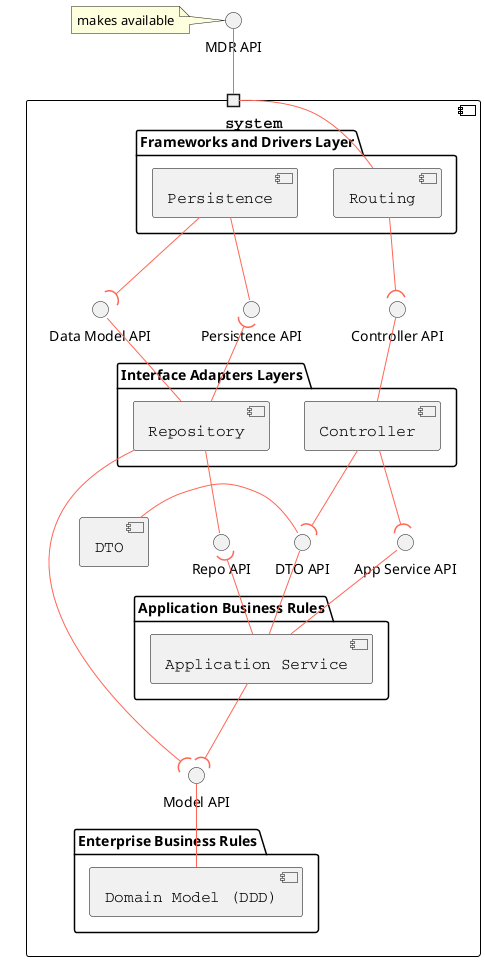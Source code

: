 @startuml

skinparam component {
    FontSize 16
    BackgroundColor<<Apache>> LightCoral
    BorderColor<<Apache>> #FF6655
    FontName Courier
    BorderColor black
    ArrowFontName Impact
    ArrowColor #FF6655
    ArrowFontColor #777777
}


component system {
    package "Frameworks and Drivers Layer" {
        [Routing]
        [Persistence]
    }

    package "Interface Adapters Layers" {
        [Controller]
        [Repository]
    }

    package "Application Business Rules" {
        [Application Service]
    }

    package "Enterprise Business Rules" {
        [Domain Model (DDD)]
    }

    portin " " as port1

    [Routing] -- port1
    [Persistence] --( "Data Model API"
    [Persistence] -- "Persistence API"

    [Controller] -up- "Controller API"
    [Routing] -down-( "Controller API"

    [Repository] -up- "Data Model API"
    [Repository] -up-( "Persistence API"

    [Controller] -down-( "App Service API"
    [Controller] -down-( "DTO API"

    "DTO API" -left- [DTO]

    [Application Service] -up- "App Service API"
    [Application Service] -up- "DTO API"
    [Repository] -- "Repo API"
    [Application Service] -up-( "Repo API"

    [Repository] -down-( "Model API"
    [Application Service] --( "Model API"
    [Domain Model (DDD)] -up- "Model API"

}
"MDR API" -- port1
note left: makes available

@enduml

